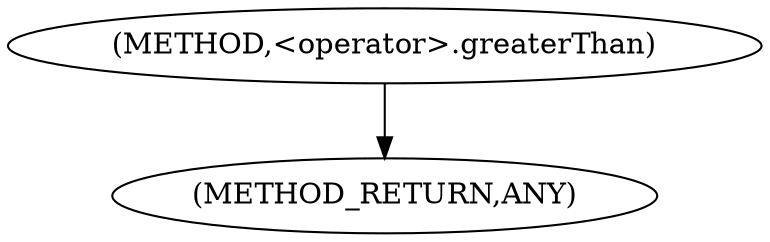 digraph "&lt;operator&gt;.greaterThan" {  
"63" [label = <(METHOD,&lt;operator&gt;.greaterThan)> ]
"67" [label = <(METHOD_RETURN,ANY)> ]
  "63" -> "67" 
}
